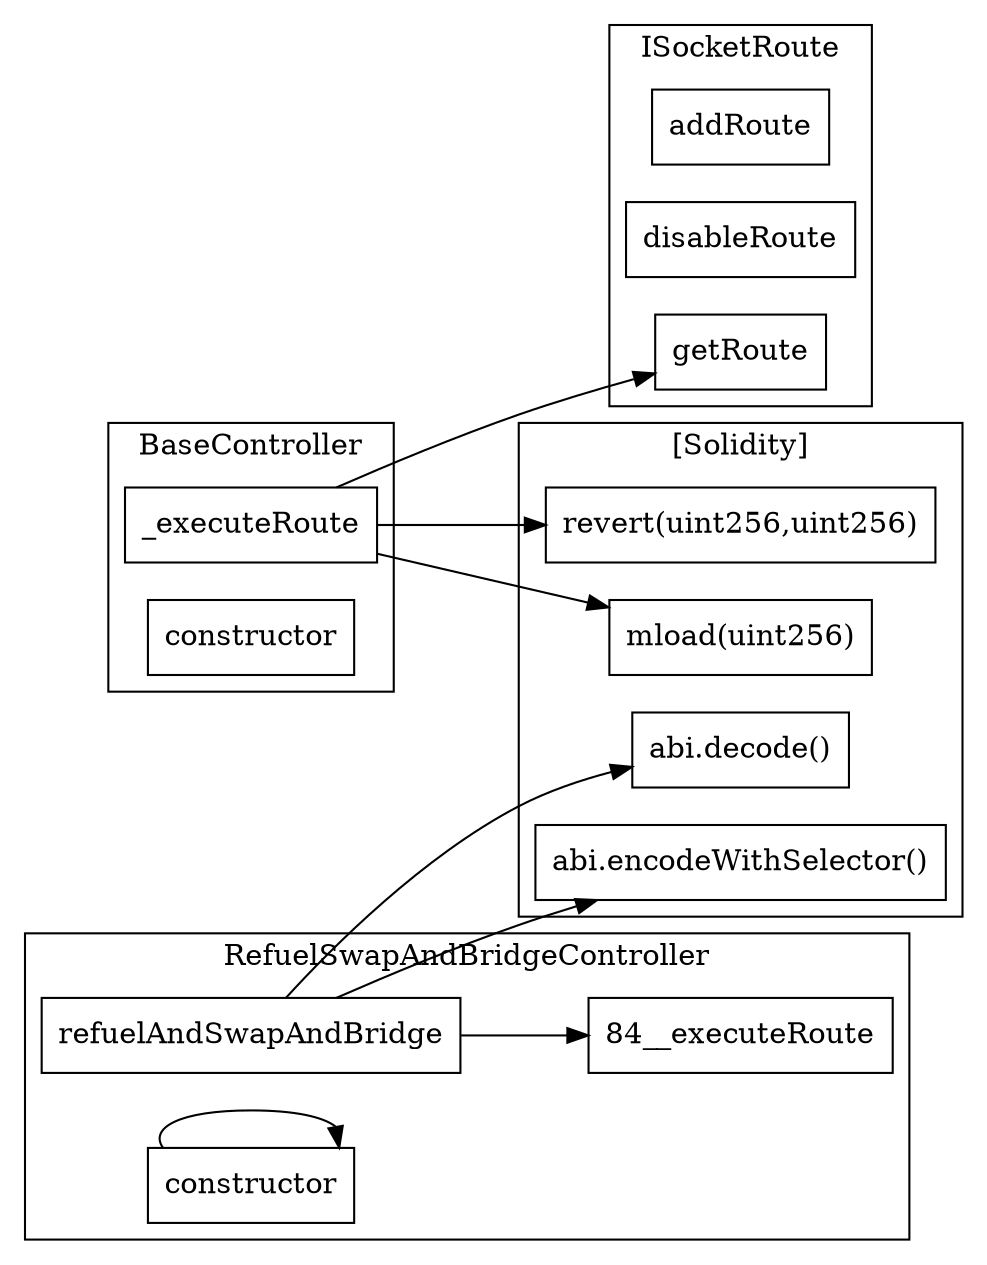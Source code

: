 strict digraph {
rankdir="LR"
node [shape=box]
subgraph cluster_169_BaseController {
label = "BaseController"
"169__executeRoute" [label="_executeRoute"]
"169_constructor" [label="constructor"]
}subgraph cluster_298_ISocketRoute {
label = "ISocketRoute"
"298_addRoute" [label="addRoute"]
"298_disableRoute" [label="disableRoute"]
"298_getRoute" [label="getRoute"]
}subgraph cluster_84_RefuelSwapAndBridgeController {
label = "RefuelSwapAndBridgeController"
"84_refuelAndSwapAndBridge" [label="refuelAndSwapAndBridge"]
"84_constructor" [label="constructor"]
"84_constructor" -> "84_constructor"
"84_refuelAndSwapAndBridge" -> "84__executeRoute"
}subgraph cluster_solidity {
label = "[Solidity]"
"revert(uint256,uint256)" 
"abi.encodeWithSelector()" 
"abi.decode()" 
"mload(uint256)" 
"84_refuelAndSwapAndBridge" -> "abi.decode()"
"84_refuelAndSwapAndBridge" -> "abi.encodeWithSelector()"
"169__executeRoute" -> "revert(uint256,uint256)"
"169__executeRoute" -> "mload(uint256)"
}"169__executeRoute" -> "298_getRoute"
}